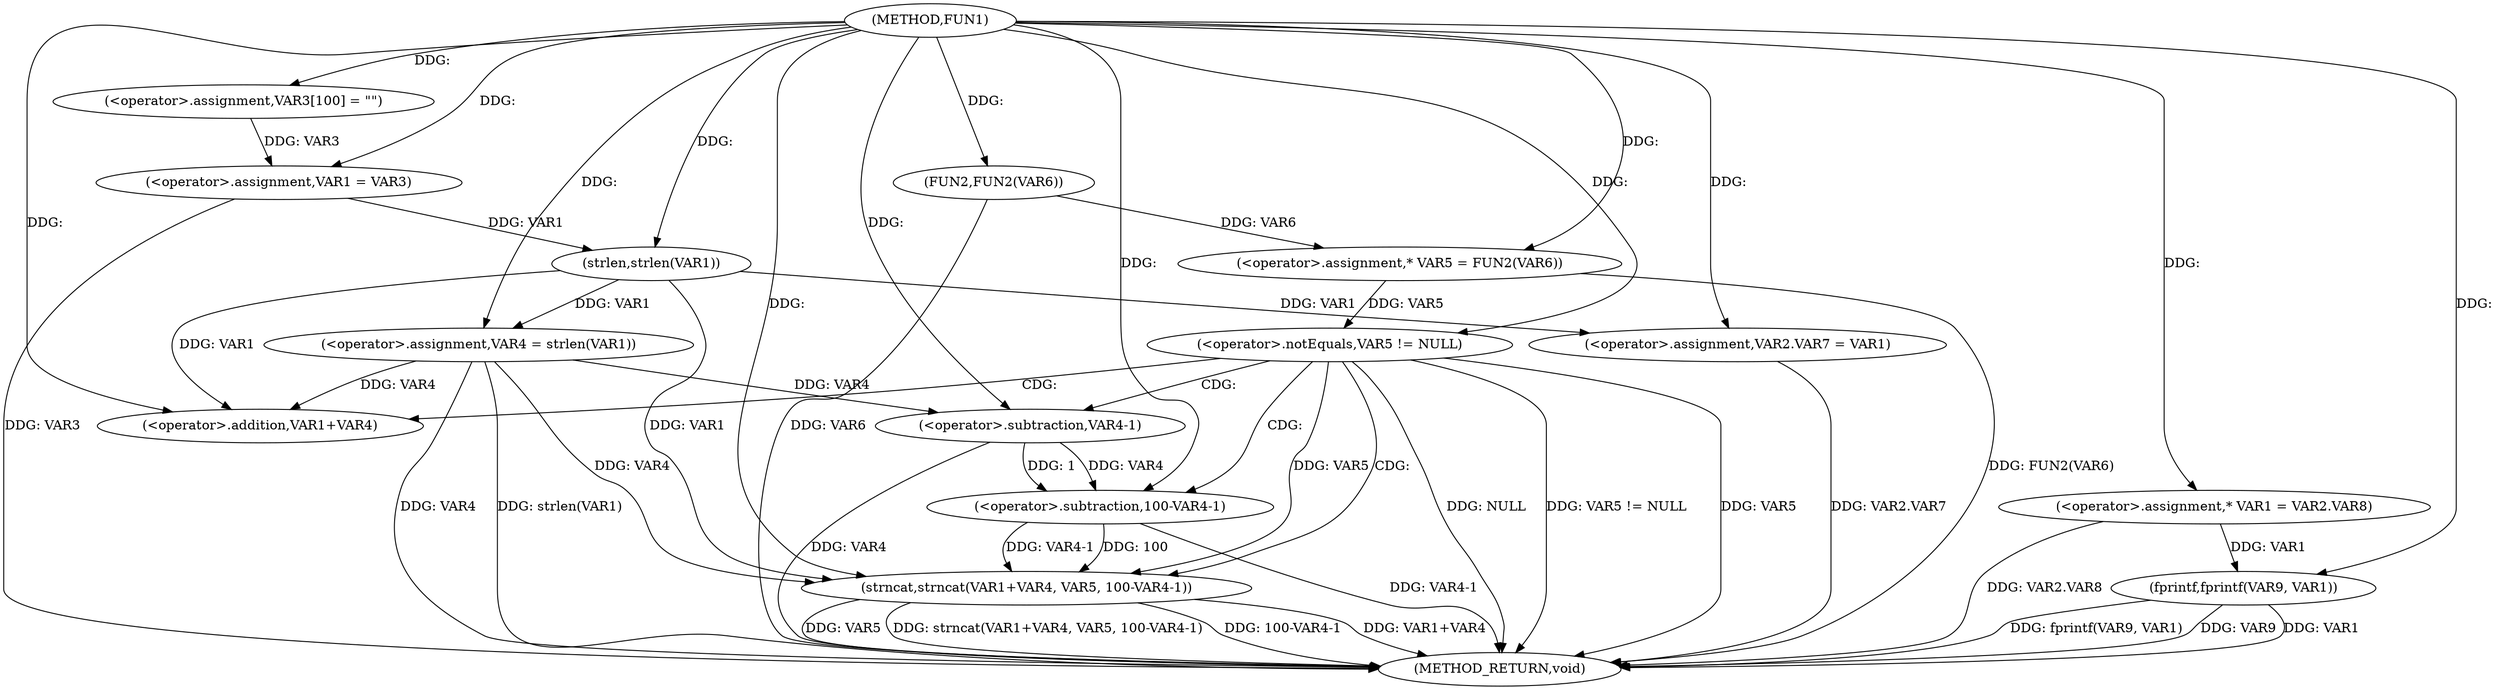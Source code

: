 digraph FUN1 {  
"1000100" [label = "(METHOD,FUN1)" ]
"1000152" [label = "(METHOD_RETURN,void)" ]
"1000105" [label = "(<operator>.assignment,VAR3[100] = \"\")" ]
"1000108" [label = "(<operator>.assignment,VAR1 = VAR3)" ]
"1000113" [label = "(<operator>.assignment,VAR4 = strlen(VAR1))" ]
"1000115" [label = "(strlen,strlen(VAR1))" ]
"1000118" [label = "(<operator>.assignment,* VAR5 = FUN2(VAR6))" ]
"1000120" [label = "(FUN2,FUN2(VAR6))" ]
"1000123" [label = "(<operator>.notEquals,VAR5 != NULL)" ]
"1000127" [label = "(strncat,strncat(VAR1+VAR4, VAR5, 100-VAR4-1))" ]
"1000128" [label = "(<operator>.addition,VAR1+VAR4)" ]
"1000132" [label = "(<operator>.subtraction,100-VAR4-1)" ]
"1000134" [label = "(<operator>.subtraction,VAR4-1)" ]
"1000137" [label = "(<operator>.assignment,VAR2.VAR7 = VAR1)" ]
"1000144" [label = "(<operator>.assignment,* VAR1 = VAR2.VAR8)" ]
"1000149" [label = "(fprintf,fprintf(VAR9, VAR1))" ]
  "1000123" -> "1000152"  [ label = "DDG: NULL"] 
  "1000149" -> "1000152"  [ label = "DDG: VAR1"] 
  "1000113" -> "1000152"  [ label = "DDG: VAR4"] 
  "1000149" -> "1000152"  [ label = "DDG: fprintf(VAR9, VAR1)"] 
  "1000127" -> "1000152"  [ label = "DDG: strncat(VAR1+VAR4, VAR5, 100-VAR4-1)"] 
  "1000149" -> "1000152"  [ label = "DDG: VAR9"] 
  "1000144" -> "1000152"  [ label = "DDG: VAR2.VAR8"] 
  "1000123" -> "1000152"  [ label = "DDG: VAR5 != NULL"] 
  "1000127" -> "1000152"  [ label = "DDG: 100-VAR4-1"] 
  "1000132" -> "1000152"  [ label = "DDG: VAR4-1"] 
  "1000113" -> "1000152"  [ label = "DDG: strlen(VAR1)"] 
  "1000120" -> "1000152"  [ label = "DDG: VAR6"] 
  "1000134" -> "1000152"  [ label = "DDG: VAR4"] 
  "1000108" -> "1000152"  [ label = "DDG: VAR3"] 
  "1000118" -> "1000152"  [ label = "DDG: FUN2(VAR6)"] 
  "1000127" -> "1000152"  [ label = "DDG: VAR1+VAR4"] 
  "1000137" -> "1000152"  [ label = "DDG: VAR2.VAR7"] 
  "1000127" -> "1000152"  [ label = "DDG: VAR5"] 
  "1000123" -> "1000152"  [ label = "DDG: VAR5"] 
  "1000100" -> "1000105"  [ label = "DDG: "] 
  "1000105" -> "1000108"  [ label = "DDG: VAR3"] 
  "1000100" -> "1000108"  [ label = "DDG: "] 
  "1000115" -> "1000113"  [ label = "DDG: VAR1"] 
  "1000100" -> "1000113"  [ label = "DDG: "] 
  "1000108" -> "1000115"  [ label = "DDG: VAR1"] 
  "1000100" -> "1000115"  [ label = "DDG: "] 
  "1000120" -> "1000118"  [ label = "DDG: VAR6"] 
  "1000100" -> "1000118"  [ label = "DDG: "] 
  "1000100" -> "1000120"  [ label = "DDG: "] 
  "1000118" -> "1000123"  [ label = "DDG: VAR5"] 
  "1000100" -> "1000123"  [ label = "DDG: "] 
  "1000115" -> "1000127"  [ label = "DDG: VAR1"] 
  "1000100" -> "1000127"  [ label = "DDG: "] 
  "1000113" -> "1000127"  [ label = "DDG: VAR4"] 
  "1000115" -> "1000128"  [ label = "DDG: VAR1"] 
  "1000100" -> "1000128"  [ label = "DDG: "] 
  "1000113" -> "1000128"  [ label = "DDG: VAR4"] 
  "1000123" -> "1000127"  [ label = "DDG: VAR5"] 
  "1000132" -> "1000127"  [ label = "DDG: 100"] 
  "1000132" -> "1000127"  [ label = "DDG: VAR4-1"] 
  "1000100" -> "1000132"  [ label = "DDG: "] 
  "1000134" -> "1000132"  [ label = "DDG: VAR4"] 
  "1000134" -> "1000132"  [ label = "DDG: 1"] 
  "1000100" -> "1000134"  [ label = "DDG: "] 
  "1000113" -> "1000134"  [ label = "DDG: VAR4"] 
  "1000115" -> "1000137"  [ label = "DDG: VAR1"] 
  "1000100" -> "1000137"  [ label = "DDG: "] 
  "1000100" -> "1000144"  [ label = "DDG: "] 
  "1000100" -> "1000149"  [ label = "DDG: "] 
  "1000144" -> "1000149"  [ label = "DDG: VAR1"] 
  "1000123" -> "1000132"  [ label = "CDG: "] 
  "1000123" -> "1000128"  [ label = "CDG: "] 
  "1000123" -> "1000127"  [ label = "CDG: "] 
  "1000123" -> "1000134"  [ label = "CDG: "] 
}
